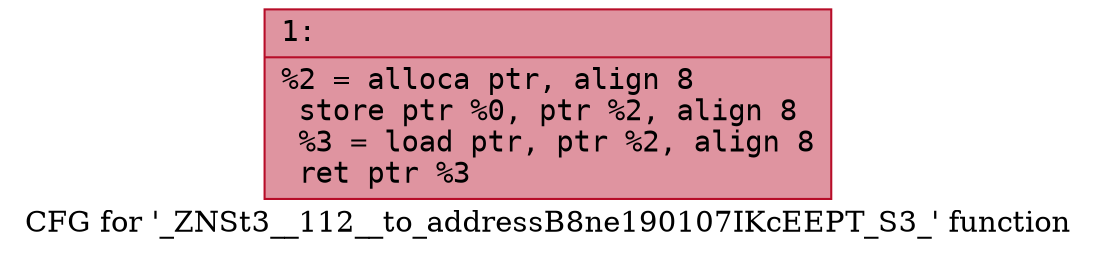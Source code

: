 digraph "CFG for '_ZNSt3__112__to_addressB8ne190107IKcEEPT_S3_' function" {
	label="CFG for '_ZNSt3__112__to_addressB8ne190107IKcEEPT_S3_' function";

	Node0x600000d03070 [shape=record,color="#b70d28ff", style=filled, fillcolor="#b70d2870" fontname="Courier",label="{1:\l|  %2 = alloca ptr, align 8\l  store ptr %0, ptr %2, align 8\l  %3 = load ptr, ptr %2, align 8\l  ret ptr %3\l}"];
}
